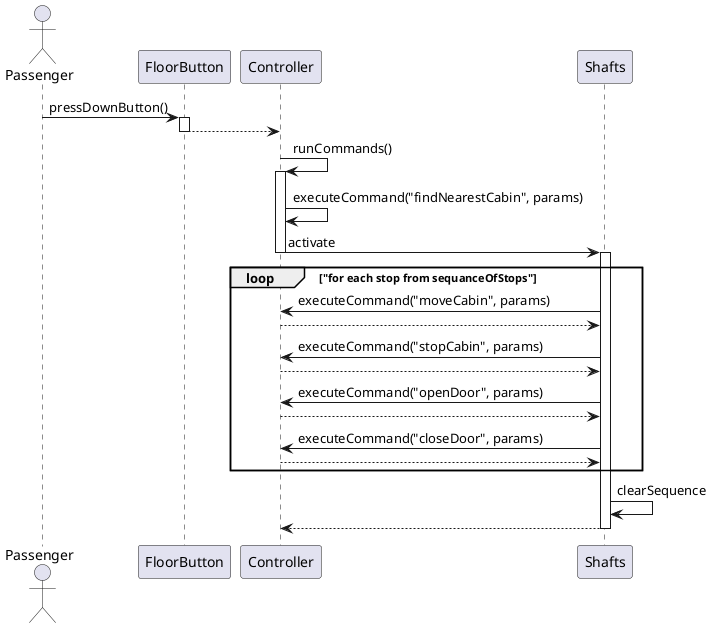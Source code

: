 @startuml

actor Passenger

Passenger ->  FloorButton: pressDownButton()
activate FloorButton
FloorButton --> Controller
deactivate FloorButton
Controller -> Controller: runCommands()

activate Controller

Controller -> Controller: executeCommand("findNearestCabin", params)

Controller -> Shafts: activate
deactivate Controller
activate Shafts
loop "for each stop from sequanceOfStops"
Shafts -> Controller: executeCommand("moveCabin", params)
Shafts <-- Controller
Shafts -> Controller: executeCommand("stopCabin", params)
Shafts <-- Controller

Shafts -> Controller: executeCommand("openDoor", params)
Shafts <-- Controller

Shafts -> Controller: executeCommand("closeDoor", params)
Shafts <-- Controller

end
Shafts -> Shafts:clearSequence

Shafts --> Controller
deactivate Shafts

@enduml
